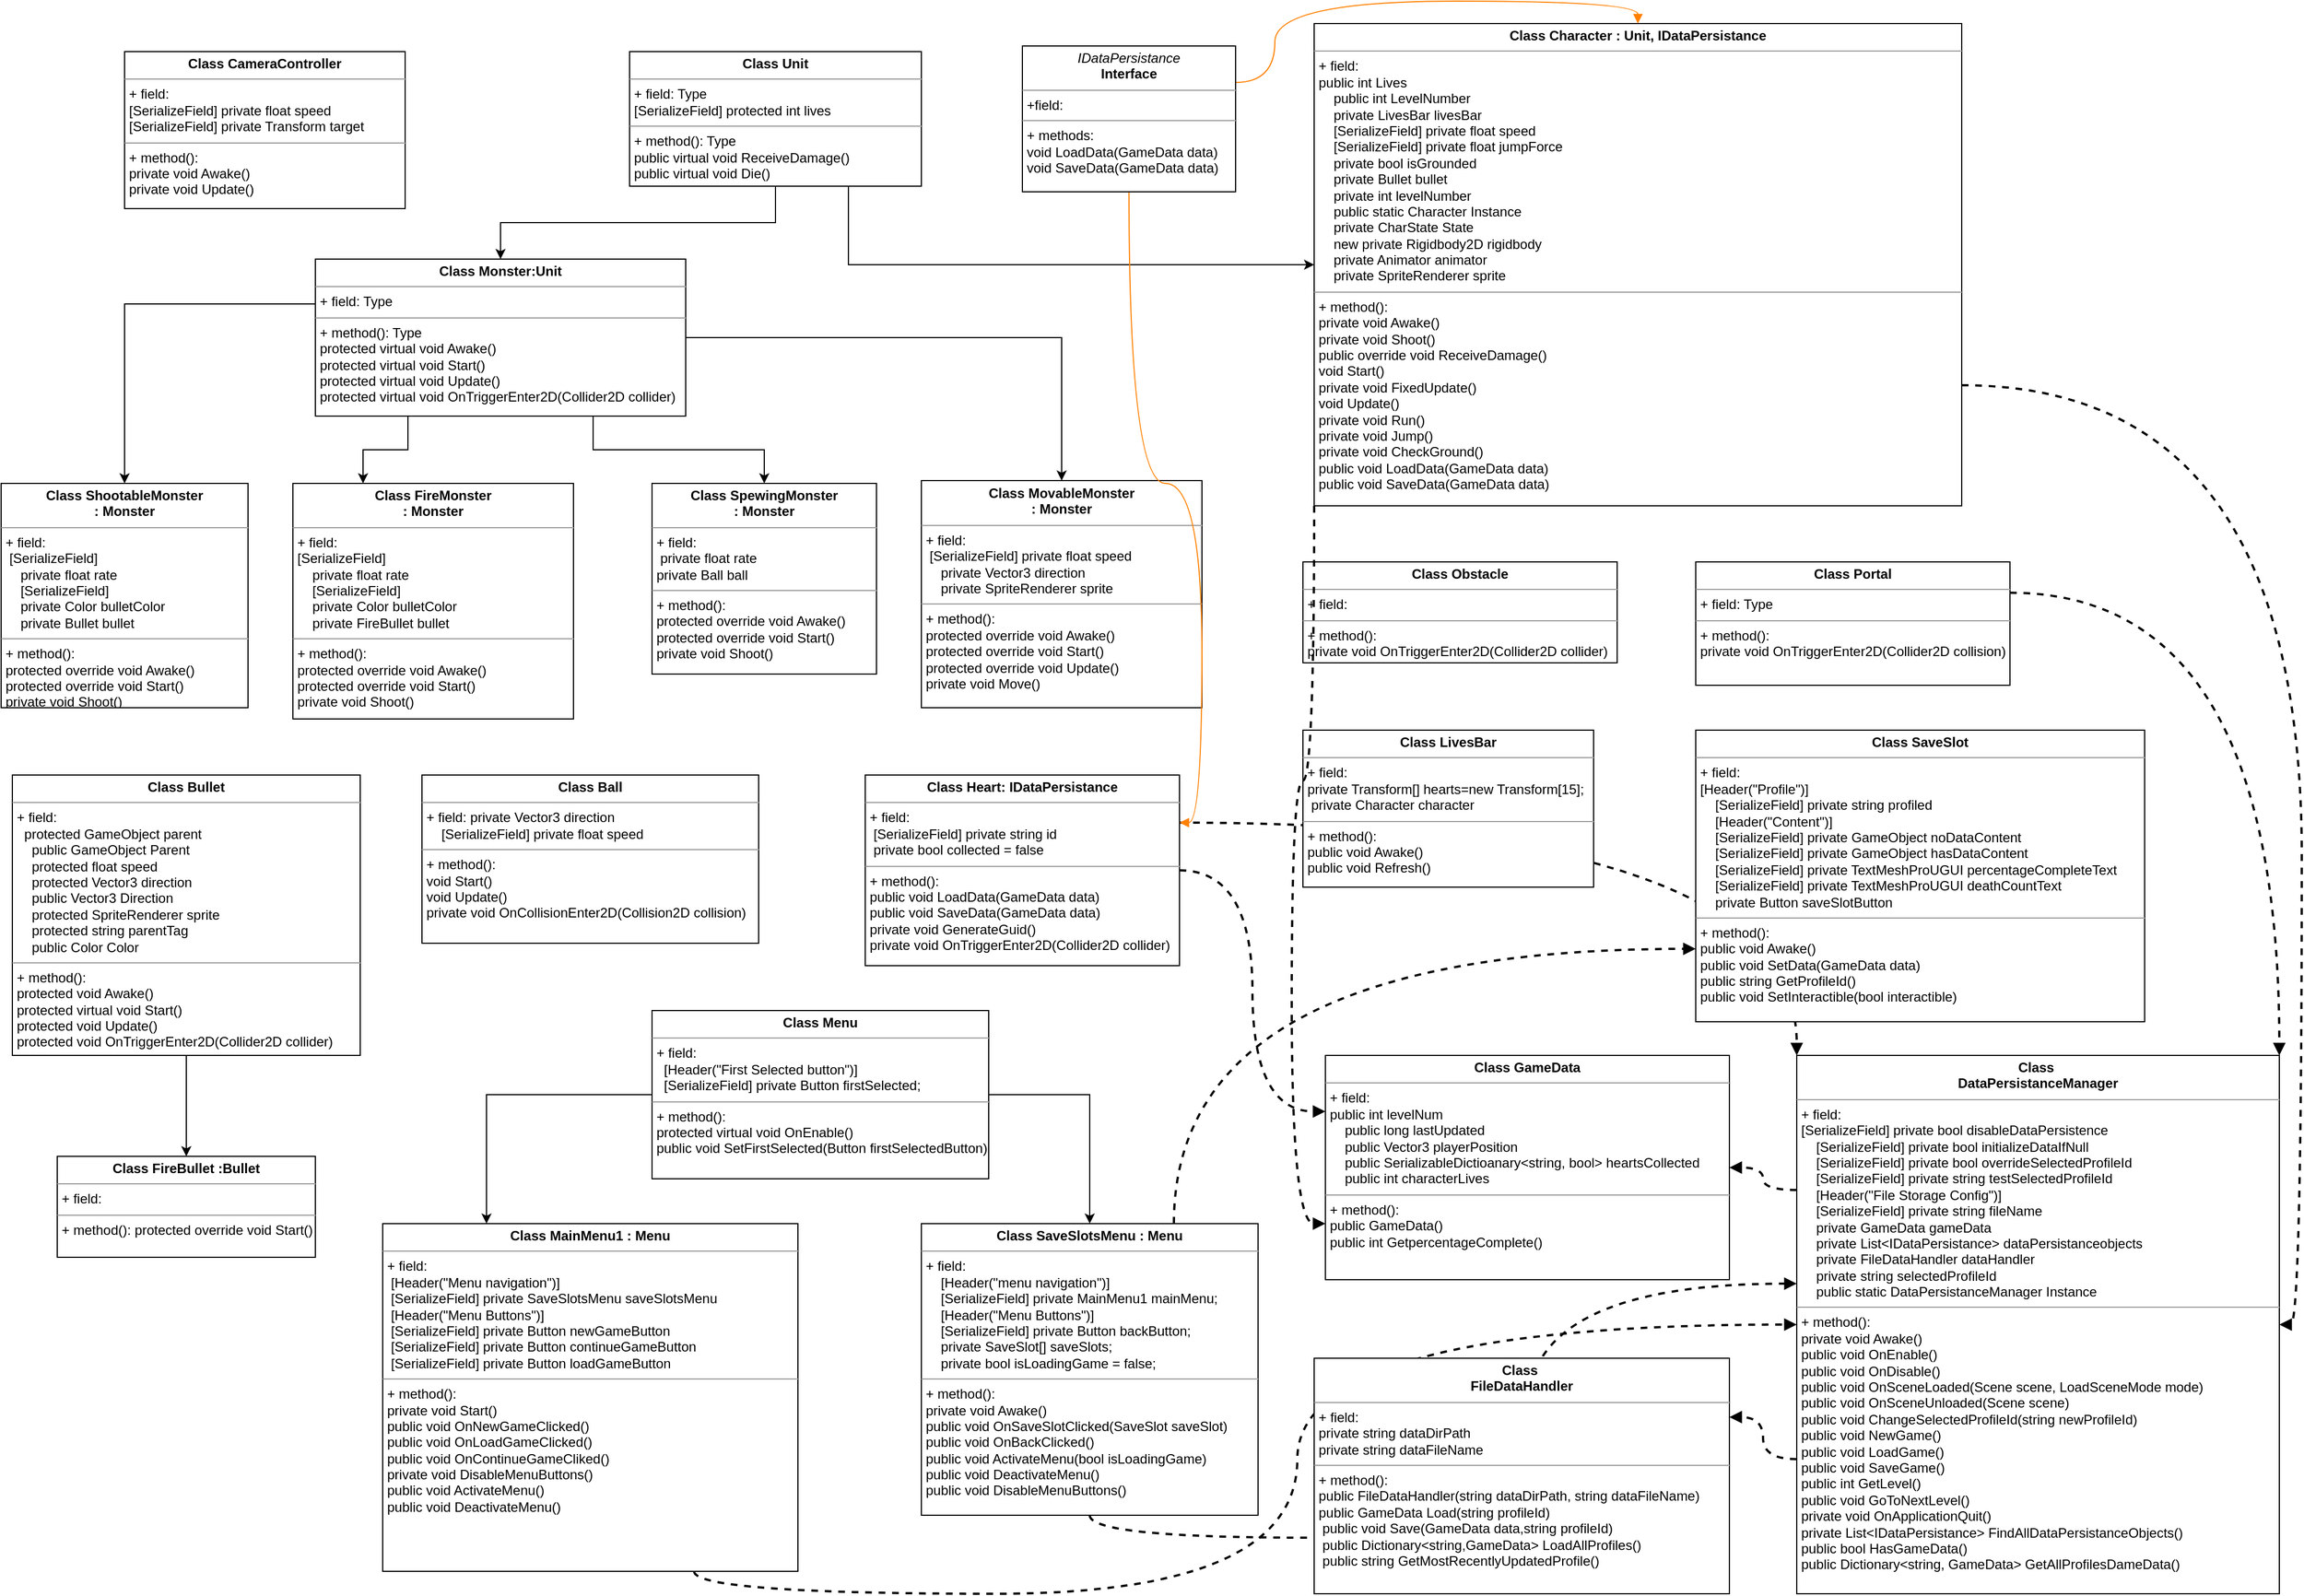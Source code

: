 <mxfile version="20.8.16" type="device"><diagram id="C5RBs43oDa-KdzZeNtuy" name="Page-1"><mxGraphModel dx="838" dy="2143" grid="1" gridSize="10" guides="1" tooltips="1" connect="1" arrows="1" fold="1" page="1" pageScale="1" pageWidth="827" pageHeight="1169" math="0" shadow="0"><root><mxCell id="WIyWlLk6GJQsqaUBKTNV-0"/><mxCell id="WIyWlLk6GJQsqaUBKTNV-1" parent="WIyWlLk6GJQsqaUBKTNV-0"/><mxCell id="Vuwq4Lh8vXnAzN6mKC-e-53" style="edgeStyle=orthogonalEdgeStyle;rounded=0;orthogonalLoop=1;jettySize=auto;html=1;exitX=0;exitY=0.25;exitDx=0;exitDy=0;entryX=0.5;entryY=0;entryDx=0;entryDy=0;" parent="WIyWlLk6GJQsqaUBKTNV-1" source="Vuwq4Lh8vXnAzN6mKC-e-15" target="Vuwq4Lh8vXnAzN6mKC-e-21" edge="1"><mxGeometry relative="1" as="geometry"><Array as="points"><mxPoint x="280" y="130"/><mxPoint x="110" y="130"/></Array></mxGeometry></mxCell><mxCell id="Vuwq4Lh8vXnAzN6mKC-e-56" style="edgeStyle=orthogonalEdgeStyle;rounded=0;orthogonalLoop=1;jettySize=auto;html=1;exitX=1;exitY=0.5;exitDx=0;exitDy=0;entryX=0.5;entryY=0;entryDx=0;entryDy=0;" parent="WIyWlLk6GJQsqaUBKTNV-1" source="Vuwq4Lh8vXnAzN6mKC-e-15" target="Vuwq4Lh8vXnAzN6mKC-e-23" edge="1"><mxGeometry relative="1" as="geometry"/></mxCell><mxCell id="Vuwq4Lh8vXnAzN6mKC-e-64" style="edgeStyle=orthogonalEdgeStyle;rounded=0;orthogonalLoop=1;jettySize=auto;html=1;exitX=0.25;exitY=1;exitDx=0;exitDy=0;entryX=0.25;entryY=0;entryDx=0;entryDy=0;" parent="WIyWlLk6GJQsqaUBKTNV-1" source="Vuwq4Lh8vXnAzN6mKC-e-15" target="Vuwq4Lh8vXnAzN6mKC-e-24" edge="1"><mxGeometry relative="1" as="geometry"/></mxCell><mxCell id="LYKIImGe-5-6Ghc_xvMj-3" style="edgeStyle=orthogonalEdgeStyle;rounded=0;orthogonalLoop=1;jettySize=auto;html=1;exitX=0.75;exitY=1;exitDx=0;exitDy=0;" parent="WIyWlLk6GJQsqaUBKTNV-1" source="Vuwq4Lh8vXnAzN6mKC-e-15" target="Vuwq4Lh8vXnAzN6mKC-e-22" edge="1"><mxGeometry relative="1" as="geometry"/></mxCell><mxCell id="Vuwq4Lh8vXnAzN6mKC-e-15" value="&lt;p style=&quot;margin:0px;margin-top:4px;text-align:center;&quot;&gt;&lt;b&gt;Class Monster:Unit&lt;/b&gt;&lt;/p&gt;&lt;hr size=&quot;1&quot;&gt;&lt;p style=&quot;margin:0px;margin-left:4px;&quot;&gt;+ field: Type&lt;/p&gt;&lt;hr size=&quot;1&quot;&gt;&lt;p style=&quot;margin:0px;margin-left:4px;&quot;&gt;+ method(): Type&lt;/p&gt;&lt;p style=&quot;margin:0px;margin-left:4px;&quot;&gt;protected virtual void Awake()&lt;/p&gt;&lt;p style=&quot;margin:0px;margin-left:4px;&quot;&gt;protected virtual void Start()&lt;br&gt;&lt;/p&gt;&lt;p style=&quot;margin:0px;margin-left:4px;&quot;&gt;protected virtual void Update()&lt;br&gt;&lt;/p&gt;&lt;p style=&quot;margin:0px;margin-left:4px;&quot;&gt;protected virtual void OnTriggerEnter2D(Collider2D collider)&lt;br&gt;&lt;/p&gt;&lt;p style=&quot;margin:0px;margin-left:4px;&quot;&gt;&lt;br&gt;&lt;/p&gt;" style="verticalAlign=top;align=left;overflow=fill;fontSize=12;fontFamily=Helvetica;html=1;rounded=0;glass=0;sketch=0;" parent="WIyWlLk6GJQsqaUBKTNV-1" vertex="1"><mxGeometry x="280" y="90" width="330" height="140" as="geometry"/></mxCell><mxCell id="Vuwq4Lh8vXnAzN6mKC-e-49" style="edgeStyle=orthogonalEdgeStyle;rounded=0;orthogonalLoop=1;jettySize=auto;html=1;exitX=0.5;exitY=1;exitDx=0;exitDy=0;entryX=0.5;entryY=0;entryDx=0;entryDy=0;" parent="WIyWlLk6GJQsqaUBKTNV-1" source="Vuwq4Lh8vXnAzN6mKC-e-20" target="Vuwq4Lh8vXnAzN6mKC-e-15" edge="1"><mxGeometry relative="1" as="geometry"/></mxCell><mxCell id="Vuwq4Lh8vXnAzN6mKC-e-66" style="edgeStyle=orthogonalEdgeStyle;rounded=0;orthogonalLoop=1;jettySize=auto;html=1;exitX=0.75;exitY=1;exitDx=0;exitDy=0;entryX=0;entryY=0.5;entryDx=0;entryDy=0;" parent="WIyWlLk6GJQsqaUBKTNV-1" source="Vuwq4Lh8vXnAzN6mKC-e-20" target="Vuwq4Lh8vXnAzN6mKC-e-32" edge="1"><mxGeometry relative="1" as="geometry"/></mxCell><mxCell id="Vuwq4Lh8vXnAzN6mKC-e-20" value="&lt;p style=&quot;margin:0px;margin-top:4px;text-align:center;&quot;&gt;&lt;b&gt;Class Unit&lt;/b&gt;&lt;/p&gt;&lt;hr size=&quot;1&quot;&gt;&lt;p style=&quot;margin:0px;margin-left:4px;&quot;&gt;+ field: Type&lt;/p&gt;&lt;p style=&quot;margin:0px;margin-left:4px;&quot;&gt;[SerializeField] protected int lives&lt;br&gt;&lt;/p&gt;&lt;hr size=&quot;1&quot;&gt;&lt;p style=&quot;margin:0px;margin-left:4px;&quot;&gt;+ method(): Type&lt;/p&gt;&lt;p style=&quot;margin:0px;margin-left:4px;&quot;&gt;public virtual void ReceiveDamage()&lt;br&gt;&lt;/p&gt;&lt;p style=&quot;margin:0px;margin-left:4px;&quot;&gt;public virtual void Die()&lt;br&gt;&lt;/p&gt;" style="verticalAlign=top;align=left;overflow=fill;fontSize=12;fontFamily=Helvetica;html=1;rounded=0;glass=0;sketch=0;" parent="WIyWlLk6GJQsqaUBKTNV-1" vertex="1"><mxGeometry x="560" y="-95" width="260" height="120" as="geometry"/></mxCell><mxCell id="Vuwq4Lh8vXnAzN6mKC-e-21" value="&lt;p style=&quot;margin:0px;margin-top:4px;text-align:center;&quot;&gt;&lt;b&gt;Class ShootableMonster&lt;/b&gt;&lt;/p&gt;&lt;div style=&quot;text-align: center;&quot;&gt;&lt;b&gt;: Monster&lt;/b&gt;&lt;/div&gt;&lt;hr size=&quot;1&quot;&gt;&lt;p style=&quot;margin:0px;margin-left:4px;&quot;&gt;+ field:&lt;/p&gt;&lt;p style=&quot;margin:0px;margin-left:4px;&quot;&gt;&amp;nbsp;[SerializeField]&lt;/p&gt;&lt;p style=&quot;margin:0px;margin-left:4px;&quot;&gt;&amp;nbsp; &amp;nbsp; private float rate&lt;/p&gt;&lt;p style=&quot;margin:0px;margin-left:4px;&quot;&gt;&amp;nbsp; &amp;nbsp; [SerializeField]&lt;/p&gt;&lt;p style=&quot;margin:0px;margin-left:4px;&quot;&gt;&amp;nbsp; &amp;nbsp; private Color bulletColor&lt;/p&gt;&lt;p style=&quot;margin:0px;margin-left:4px;&quot;&gt;&amp;nbsp; &amp;nbsp; private Bullet bullet&lt;/p&gt;&lt;hr size=&quot;1&quot;&gt;&lt;p style=&quot;margin:0px;margin-left:4px;&quot;&gt;+ method():&amp;nbsp;&lt;/p&gt;&lt;p style=&quot;margin:0px;margin-left:4px;&quot;&gt;protected override void Awake()&lt;br&gt;&lt;/p&gt;&lt;p style=&quot;margin:0px;margin-left:4px;&quot;&gt;protected override void Start()&lt;br&gt;&lt;/p&gt;&lt;p style=&quot;margin:0px;margin-left:4px;&quot;&gt;private void Shoot()&lt;br&gt;&lt;/p&gt;" style="verticalAlign=top;align=left;overflow=fill;fontSize=12;fontFamily=Helvetica;html=1;rounded=0;glass=0;sketch=0;" parent="WIyWlLk6GJQsqaUBKTNV-1" vertex="1"><mxGeometry y="290" width="220" height="200" as="geometry"/></mxCell><mxCell id="Vuwq4Lh8vXnAzN6mKC-e-22" value="&lt;p style=&quot;margin:0px;margin-top:4px;text-align:center;&quot;&gt;&lt;b&gt;Class SpewingMonster&lt;/b&gt;&lt;/p&gt;&lt;div style=&quot;text-align: center;&quot;&gt;&lt;b&gt;: Monster&lt;/b&gt;&lt;/div&gt;&lt;hr size=&quot;1&quot;&gt;&lt;p style=&quot;margin:0px;margin-left:4px;&quot;&gt;+ field:&lt;/p&gt;&lt;p style=&quot;margin:0px;margin-left:4px;&quot;&gt;&amp;nbsp;private float rate&lt;/p&gt;&lt;p style=&quot;margin:0px;margin-left:4px;&quot;&gt;private Ball ball&lt;br&gt;&lt;/p&gt;&lt;hr size=&quot;1&quot;&gt;&lt;p style=&quot;margin:0px;margin-left:4px;&quot;&gt;+ method():&lt;/p&gt;&lt;p style=&quot;margin:0px;margin-left:4px;&quot;&gt;protected override void Awake()&lt;br&gt;&lt;/p&gt;&lt;p style=&quot;margin:0px;margin-left:4px;&quot;&gt;protected override void Start()&lt;br&gt;&lt;/p&gt;&lt;p style=&quot;margin:0px;margin-left:4px;&quot;&gt;private void Shoot()&lt;br&gt;&lt;/p&gt;" style="verticalAlign=top;align=left;overflow=fill;fontSize=12;fontFamily=Helvetica;html=1;rounded=0;glass=0;sketch=0;" parent="WIyWlLk6GJQsqaUBKTNV-1" vertex="1"><mxGeometry x="580" y="290" width="200" height="170" as="geometry"/></mxCell><mxCell id="Vuwq4Lh8vXnAzN6mKC-e-23" value="&lt;p style=&quot;margin:0px;margin-top:4px;text-align:center;&quot;&gt;&lt;b&gt;Class MovableMonster&lt;/b&gt;&lt;/p&gt;&lt;div style=&quot;text-align: center;&quot;&gt;&lt;b&gt;: Monster&lt;/b&gt;&lt;/div&gt;&lt;hr size=&quot;1&quot;&gt;&lt;p style=&quot;margin:0px;margin-left:4px;&quot;&gt;+ field:&lt;/p&gt;&lt;p style=&quot;margin:0px;margin-left:4px;&quot;&gt;&amp;nbsp;[SerializeField] private float speed&amp;nbsp;&lt;/p&gt;&lt;p style=&quot;margin:0px;margin-left:4px;&quot;&gt;&amp;nbsp; &amp;nbsp; private Vector3 direction&lt;/p&gt;&lt;p style=&quot;margin:0px;margin-left:4px;&quot;&gt;&amp;nbsp; &amp;nbsp; private SpriteRenderer sprite&lt;/p&gt;&lt;hr size=&quot;1&quot;&gt;&lt;p style=&quot;margin:0px;margin-left:4px;&quot;&gt;+ method():&amp;nbsp;&lt;/p&gt;&lt;p style=&quot;margin:0px;margin-left:4px;&quot;&gt;protected override void Awake()&lt;/p&gt;&lt;p style=&quot;margin:0px;margin-left:4px;&quot;&gt;protected override void Start()&lt;br&gt;&lt;/p&gt;&lt;p style=&quot;margin:0px;margin-left:4px;&quot;&gt;protected override void Update()&lt;br&gt;&lt;/p&gt;&lt;p style=&quot;margin:0px;margin-left:4px;&quot;&gt;private void Move()&lt;br&gt;&lt;/p&gt;" style="verticalAlign=top;align=left;overflow=fill;fontSize=12;fontFamily=Helvetica;html=1;rounded=0;glass=0;sketch=0;" parent="WIyWlLk6GJQsqaUBKTNV-1" vertex="1"><mxGeometry x="820" y="287.5" width="250" height="202.5" as="geometry"/></mxCell><mxCell id="Vuwq4Lh8vXnAzN6mKC-e-24" value="&lt;p style=&quot;margin:0px;margin-top:4px;text-align:center;&quot;&gt;&lt;b&gt;Class FireMonster&lt;/b&gt;&lt;/p&gt;&lt;div style=&quot;text-align: center;&quot;&gt;&lt;b&gt;: Monster&lt;/b&gt;&lt;/div&gt;&lt;hr size=&quot;1&quot;&gt;&lt;p style=&quot;margin:0px;margin-left:4px;&quot;&gt;+ field:&lt;/p&gt;&lt;p style=&quot;margin:0px;margin-left:4px;&quot;&gt;[SerializeField]&lt;/p&gt;&lt;p style=&quot;margin:0px;margin-left:4px;&quot;&gt;&amp;nbsp; &amp;nbsp; private float rate&lt;/p&gt;&lt;p style=&quot;margin:0px;margin-left:4px;&quot;&gt;&amp;nbsp; &amp;nbsp; [SerializeField]&lt;/p&gt;&lt;p style=&quot;margin:0px;margin-left:4px;&quot;&gt;&amp;nbsp; &amp;nbsp; private Color bulletColor&lt;/p&gt;&lt;p style=&quot;margin:0px;margin-left:4px;&quot;&gt;&amp;nbsp; &amp;nbsp; private FireBullet bullet&lt;/p&gt;&lt;hr size=&quot;1&quot;&gt;&lt;p style=&quot;margin:0px;margin-left:4px;&quot;&gt;+ method():&lt;/p&gt;&lt;p style=&quot;margin:0px;margin-left:4px;&quot;&gt;protected override void Awake()&lt;br&gt;&lt;/p&gt;&lt;p style=&quot;margin:0px;margin-left:4px;&quot;&gt;protected override void Start()&lt;br&gt;&lt;/p&gt;&lt;p style=&quot;margin:0px;margin-left:4px;&quot;&gt;private void Shoot()&lt;br&gt;&lt;/p&gt;" style="verticalAlign=top;align=left;overflow=fill;fontSize=12;fontFamily=Helvetica;html=1;rounded=0;glass=0;sketch=0;" parent="WIyWlLk6GJQsqaUBKTNV-1" vertex="1"><mxGeometry x="260" y="290" width="250" height="210" as="geometry"/></mxCell><mxCell id="Vuwq4Lh8vXnAzN6mKC-e-58" style="edgeStyle=orthogonalEdgeStyle;rounded=0;orthogonalLoop=1;jettySize=auto;html=1;exitX=0.5;exitY=1;exitDx=0;exitDy=0;" parent="WIyWlLk6GJQsqaUBKTNV-1" source="Vuwq4Lh8vXnAzN6mKC-e-25" target="Vuwq4Lh8vXnAzN6mKC-e-26" edge="1"><mxGeometry relative="1" as="geometry"/></mxCell><mxCell id="Vuwq4Lh8vXnAzN6mKC-e-25" value="&lt;p style=&quot;margin:0px;margin-top:4px;text-align:center;&quot;&gt;&lt;b&gt;Class Bullet&lt;/b&gt;&lt;/p&gt;&lt;hr size=&quot;1&quot;&gt;&lt;p style=&quot;margin:0px;margin-left:4px;&quot;&gt;+ field:&lt;/p&gt;&lt;p style=&quot;margin:0px;margin-left:4px;&quot;&gt;&amp;nbsp; protected GameObject parent&lt;/p&gt;&lt;p style=&quot;margin:0px;margin-left:4px;&quot;&gt;&amp;nbsp; &amp;nbsp; public GameObject Parent&amp;nbsp;&lt;/p&gt;&lt;p style=&quot;margin:0px;margin-left:4px;&quot;&gt;&amp;nbsp; &amp;nbsp; protected float speed&lt;/p&gt;&lt;p style=&quot;margin:0px;margin-left:4px;&quot;&gt;&amp;nbsp; &amp;nbsp; protected Vector3 direction&lt;/p&gt;&lt;p style=&quot;margin:0px;margin-left:4px;&quot;&gt;&amp;nbsp; &amp;nbsp; public Vector3 Direction&amp;nbsp;&lt;/p&gt;&lt;p style=&quot;margin:0px;margin-left:4px;&quot;&gt;&amp;nbsp; &amp;nbsp; protected SpriteRenderer sprite&lt;/p&gt;&lt;p style=&quot;margin:0px;margin-left:4px;&quot;&gt;&amp;nbsp; &amp;nbsp; protected string parentTag&lt;/p&gt;&lt;p style=&quot;margin:0px;margin-left:4px;&quot;&gt;&amp;nbsp; &amp;nbsp; public Color Color&lt;br&gt;&lt;/p&gt;&lt;hr size=&quot;1&quot;&gt;&lt;p style=&quot;margin:0px;margin-left:4px;&quot;&gt;+ method():&lt;/p&gt;&lt;p style=&quot;margin:0px;margin-left:4px;&quot;&gt;protected void Awake()&lt;br&gt;&lt;/p&gt;&lt;p style=&quot;margin:0px;margin-left:4px;&quot;&gt;protected virtual void Start()&lt;br&gt;&lt;/p&gt;&lt;p style=&quot;margin:0px;margin-left:4px;&quot;&gt;protected void Update()&lt;br&gt;&lt;/p&gt;&lt;p style=&quot;margin:0px;margin-left:4px;&quot;&gt;protected void OnTriggerEnter2D(Collider2D collider)&lt;br&gt;&lt;/p&gt;" style="verticalAlign=top;align=left;overflow=fill;fontSize=12;fontFamily=Helvetica;html=1;rounded=0;glass=0;sketch=0;" parent="WIyWlLk6GJQsqaUBKTNV-1" vertex="1"><mxGeometry x="10" y="550" width="310" height="250" as="geometry"/></mxCell><mxCell id="Vuwq4Lh8vXnAzN6mKC-e-26" value="&lt;p style=&quot;margin:0px;margin-top:4px;text-align:center;&quot;&gt;&lt;b&gt;Class FireBullet :Bullet&lt;/b&gt;&lt;/p&gt;&lt;hr size=&quot;1&quot;&gt;&lt;p style=&quot;margin:0px;margin-left:4px;&quot;&gt;+ field:&lt;/p&gt;&lt;hr size=&quot;1&quot;&gt;&lt;p style=&quot;margin:0px;margin-left:4px;&quot;&gt;+ method():&amp;nbsp;protected override void Start()&lt;/p&gt;" style="verticalAlign=top;align=left;overflow=fill;fontSize=12;fontFamily=Helvetica;html=1;rounded=0;glass=0;sketch=0;" parent="WIyWlLk6GJQsqaUBKTNV-1" vertex="1"><mxGeometry x="50" y="890" width="230" height="90" as="geometry"/></mxCell><mxCell id="Vuwq4Lh8vXnAzN6mKC-e-27" value="&lt;p style=&quot;margin:0px;margin-top:4px;text-align:center;&quot;&gt;&lt;b&gt;Class Ball&lt;/b&gt;&lt;/p&gt;&lt;hr size=&quot;1&quot;&gt;&lt;p style=&quot;margin:0px;margin-left:4px;&quot;&gt;+ field:&amp;nbsp;private Vector3 direction&lt;/p&gt;&lt;p style=&quot;margin:0px;margin-left:4px;&quot;&gt;&amp;nbsp; &amp;nbsp; [SerializeField] private float speed&lt;/p&gt;&lt;hr size=&quot;1&quot;&gt;&lt;p style=&quot;margin:0px;margin-left:4px;&quot;&gt;+ method():&lt;/p&gt;&lt;p style=&quot;margin:0px;margin-left:4px;&quot;&gt;void Start()&lt;br&gt;&lt;/p&gt;&lt;p style=&quot;margin:0px;margin-left:4px;&quot;&gt;void Update()&lt;br&gt;&lt;/p&gt;&lt;p style=&quot;margin:0px;margin-left:4px;&quot;&gt;private void OnCollisionEnter2D(Collision2D collision)&lt;/p&gt;" style="verticalAlign=top;align=left;overflow=fill;fontSize=12;fontFamily=Helvetica;html=1;rounded=0;glass=0;sketch=0;" parent="WIyWlLk6GJQsqaUBKTNV-1" vertex="1"><mxGeometry x="375" y="550" width="300" height="150" as="geometry"/></mxCell><mxCell id="5v9-lXABPM_iM1PFeetu-55" style="edgeStyle=orthogonalEdgeStyle;curved=1;rounded=0;orthogonalLoop=1;jettySize=auto;html=1;exitX=1;exitY=0.25;exitDx=0;exitDy=0;entryX=0;entryY=0;entryDx=0;entryDy=0;dashed=1;strokeColor=#000000;strokeWidth=2;endArrow=block;endFill=1;" parent="WIyWlLk6GJQsqaUBKTNV-1" source="Vuwq4Lh8vXnAzN6mKC-e-28" target="Vuwq4Lh8vXnAzN6mKC-e-44" edge="1"><mxGeometry relative="1" as="geometry"/></mxCell><mxCell id="5v9-lXABPM_iM1PFeetu-59" style="edgeStyle=orthogonalEdgeStyle;curved=1;rounded=0;orthogonalLoop=1;jettySize=auto;html=1;exitX=1;exitY=0.5;exitDx=0;exitDy=0;entryX=0;entryY=0.25;entryDx=0;entryDy=0;dashed=1;strokeColor=#000000;strokeWidth=2;endArrow=block;endFill=1;" parent="WIyWlLk6GJQsqaUBKTNV-1" source="Vuwq4Lh8vXnAzN6mKC-e-28" target="Vuwq4Lh8vXnAzN6mKC-e-39" edge="1"><mxGeometry relative="1" as="geometry"/></mxCell><mxCell id="Vuwq4Lh8vXnAzN6mKC-e-28" value="&lt;p style=&quot;margin:0px;margin-top:4px;text-align:center;&quot;&gt;&lt;b&gt;Class Heart:&amp;nbsp;&lt;/b&gt;&lt;b style=&quot;background-color: initial;&quot;&gt;IDataPersistance&lt;/b&gt;&lt;/p&gt;&lt;hr size=&quot;1&quot;&gt;&lt;p style=&quot;margin:0px;margin-left:4px;&quot;&gt;+ field:&lt;/p&gt;&lt;p style=&quot;margin:0px;margin-left:4px;&quot;&gt;&amp;nbsp;[SerializeField] private string id&lt;/p&gt;&lt;p style=&quot;margin:0px;margin-left:4px;&quot;&gt;&amp;nbsp;private bool collected = false&lt;/p&gt;&lt;hr size=&quot;1&quot;&gt;&lt;p style=&quot;margin:0px;margin-left:4px;&quot;&gt;+ method():&lt;/p&gt;&lt;p style=&quot;margin:0px;margin-left:4px;&quot;&gt;public void LoadData(GameData data)&lt;br&gt;&lt;/p&gt;&lt;p style=&quot;margin:0px;margin-left:4px;&quot;&gt;public void SaveData(GameData data)&lt;br&gt;&lt;/p&gt;&lt;p style=&quot;margin:0px;margin-left:4px;&quot;&gt;private void GenerateGuid()&lt;br&gt;&lt;/p&gt;&lt;p style=&quot;margin:0px;margin-left:4px;&quot;&gt;private void OnTriggerEnter2D(Collider2D collider)&lt;br&gt;&lt;/p&gt;" style="verticalAlign=top;align=left;overflow=fill;fontSize=12;fontFamily=Helvetica;html=1;rounded=0;glass=0;sketch=0;" parent="WIyWlLk6GJQsqaUBKTNV-1" vertex="1"><mxGeometry x="770" y="550" width="280" height="170" as="geometry"/></mxCell><mxCell id="Vuwq4Lh8vXnAzN6mKC-e-29" value="&lt;p style=&quot;margin:0px;margin-top:4px;text-align:center;&quot;&gt;&lt;b&gt;Class LivesBar&lt;/b&gt;&lt;/p&gt;&lt;hr size=&quot;1&quot;&gt;&lt;p style=&quot;margin:0px;margin-left:4px;&quot;&gt;+ field:&amp;nbsp;&lt;/p&gt;&lt;p style=&quot;margin:0px;margin-left:4px;&quot;&gt;private Transform[] hearts=new Transform[15];&lt;/p&gt;&lt;p style=&quot;margin:0px;margin-left:4px;&quot;&gt;&amp;nbsp;private Character character&lt;/p&gt;&lt;hr size=&quot;1&quot;&gt;&lt;p style=&quot;margin:0px;margin-left:4px;&quot;&gt;+ method():&lt;/p&gt;&lt;p style=&quot;margin:0px;margin-left:4px;&quot;&gt;public void Awake()&lt;br&gt;&lt;/p&gt;&lt;p style=&quot;margin:0px;margin-left:4px;&quot;&gt;public void Refresh()&lt;br&gt;&lt;/p&gt;" style="verticalAlign=top;align=left;overflow=fill;fontSize=12;fontFamily=Helvetica;html=1;rounded=0;glass=0;sketch=0;" parent="WIyWlLk6GJQsqaUBKTNV-1" vertex="1"><mxGeometry x="1160" y="510" width="259" height="140" as="geometry"/></mxCell><mxCell id="Vuwq4Lh8vXnAzN6mKC-e-30" value="&lt;p style=&quot;margin:0px;margin-top:4px;text-align:center;&quot;&gt;&lt;b&gt;Class Obstacle&lt;/b&gt;&lt;/p&gt;&lt;hr size=&quot;1&quot;&gt;&lt;p style=&quot;margin:0px;margin-left:4px;&quot;&gt;+ field:&lt;/p&gt;&lt;hr size=&quot;1&quot;&gt;&lt;p style=&quot;margin:0px;margin-left:4px;&quot;&gt;+ method():&amp;nbsp;&lt;/p&gt;&lt;p style=&quot;margin:0px;margin-left:4px;&quot;&gt;private void OnTriggerEnter2D(Collider2D collider)&lt;br&gt;&lt;/p&gt;" style="verticalAlign=top;align=left;overflow=fill;fontSize=12;fontFamily=Helvetica;html=1;rounded=0;glass=0;sketch=0;" parent="WIyWlLk6GJQsqaUBKTNV-1" vertex="1"><mxGeometry x="1160" y="360" width="280" height="90" as="geometry"/></mxCell><mxCell id="5v9-lXABPM_iM1PFeetu-54" style="edgeStyle=orthogonalEdgeStyle;curved=1;rounded=0;orthogonalLoop=1;jettySize=auto;html=1;exitX=1;exitY=0.25;exitDx=0;exitDy=0;entryX=1;entryY=0;entryDx=0;entryDy=0;dashed=1;strokeColor=#000000;strokeWidth=2;endArrow=block;endFill=1;" parent="WIyWlLk6GJQsqaUBKTNV-1" source="Vuwq4Lh8vXnAzN6mKC-e-31" target="Vuwq4Lh8vXnAzN6mKC-e-44" edge="1"><mxGeometry relative="1" as="geometry"/></mxCell><mxCell id="Vuwq4Lh8vXnAzN6mKC-e-31" value="&lt;p style=&quot;margin:0px;margin-top:4px;text-align:center;&quot;&gt;&lt;b&gt;Class Portal&lt;/b&gt;&lt;/p&gt;&lt;hr size=&quot;1&quot;&gt;&lt;p style=&quot;margin:0px;margin-left:4px;&quot;&gt;+ field: Type&lt;/p&gt;&lt;hr size=&quot;1&quot;&gt;&lt;p style=&quot;margin:0px;margin-left:4px;&quot;&gt;+ method():&amp;nbsp;&lt;/p&gt;&lt;p style=&quot;margin:0px;margin-left:4px;&quot;&gt;private void OnTriggerEnter2D(Collider2D collision)&lt;br&gt;&lt;/p&gt;" style="verticalAlign=top;align=left;overflow=fill;fontSize=12;fontFamily=Helvetica;html=1;rounded=0;glass=0;sketch=0;" parent="WIyWlLk6GJQsqaUBKTNV-1" vertex="1"><mxGeometry x="1510" y="360" width="280" height="110" as="geometry"/></mxCell><mxCell id="5v9-lXABPM_iM1PFeetu-61" style="edgeStyle=orthogonalEdgeStyle;curved=1;rounded=0;orthogonalLoop=1;jettySize=auto;html=1;exitX=0;exitY=1;exitDx=0;exitDy=0;entryX=0;entryY=0.75;entryDx=0;entryDy=0;dashed=1;strokeColor=#000000;strokeWidth=2;endArrow=block;endFill=1;" parent="WIyWlLk6GJQsqaUBKTNV-1" source="Vuwq4Lh8vXnAzN6mKC-e-32" target="Vuwq4Lh8vXnAzN6mKC-e-39" edge="1"><mxGeometry relative="1" as="geometry"/></mxCell><mxCell id="5v9-lXABPM_iM1PFeetu-66" style="edgeStyle=orthogonalEdgeStyle;curved=1;rounded=0;orthogonalLoop=1;jettySize=auto;html=1;exitX=1;exitY=0.75;exitDx=0;exitDy=0;entryX=1;entryY=0.5;entryDx=0;entryDy=0;strokeColor=#000000;strokeWidth=2;endArrow=block;endFill=1;dashed=1;" parent="WIyWlLk6GJQsqaUBKTNV-1" source="Vuwq4Lh8vXnAzN6mKC-e-32" target="Vuwq4Lh8vXnAzN6mKC-e-44" edge="1"><mxGeometry relative="1" as="geometry"/></mxCell><mxCell id="Vuwq4Lh8vXnAzN6mKC-e-32" value="&lt;p style=&quot;margin:0px;margin-top:4px;text-align:center;&quot;&gt;&lt;b&gt;Class Character&amp;nbsp;&lt;/b&gt;&lt;b style=&quot;background-color: initial;&quot;&gt;: Unit, IDataPersistance&lt;/b&gt;&lt;/p&gt;&lt;hr size=&quot;1&quot;&gt;&lt;p style=&quot;margin:0px;margin-left:4px;&quot;&gt;+ field:&lt;/p&gt;&lt;p style=&quot;margin:0px;margin-left:4px;&quot;&gt;public int Lives&amp;nbsp;&lt;/p&gt;&lt;p style=&quot;margin:0px;margin-left:4px;&quot;&gt;&amp;nbsp; &amp;nbsp; public int LevelNumber&amp;nbsp;&lt;/p&gt;&lt;p style=&quot;margin:0px;margin-left:4px;&quot;&gt;&amp;nbsp; &amp;nbsp; private LivesBar livesBar&lt;/p&gt;&lt;p style=&quot;margin:0px;margin-left:4px;&quot;&gt;&amp;nbsp; &amp;nbsp; [SerializeField] private float speed&lt;/p&gt;&lt;p style=&quot;margin:0px;margin-left:4px;&quot;&gt;&amp;nbsp; &amp;nbsp; [SerializeField] private float jumpForce&lt;/p&gt;&lt;p style=&quot;margin:0px;margin-left:4px;&quot;&gt;&amp;nbsp; &amp;nbsp; private bool isGrounded&amp;nbsp;&lt;/p&gt;&lt;p style=&quot;margin:0px;margin-left:4px;&quot;&gt;&amp;nbsp; &amp;nbsp; private Bullet bullet&lt;/p&gt;&lt;p style=&quot;margin:0px;margin-left:4px;&quot;&gt;&amp;nbsp; &amp;nbsp; private int levelNumber&lt;/p&gt;&lt;p style=&quot;margin:0px;margin-left:4px;&quot;&gt;&amp;nbsp; &amp;nbsp; public static Character Instance&amp;nbsp;&lt;/p&gt;&lt;p style=&quot;margin:0px;margin-left:4px;&quot;&gt;&amp;nbsp; &amp;nbsp; private CharState State&lt;br&gt;&lt;/p&gt;&lt;p style=&quot;margin:0px;margin-left:4px;&quot;&gt;&amp;nbsp; &amp;nbsp; new private Rigidbody2D rigidbody&lt;/p&gt;&lt;p style=&quot;margin:0px;margin-left:4px;&quot;&gt;&amp;nbsp; &amp;nbsp; private Animator animator&lt;/p&gt;&lt;p style=&quot;margin:0px;margin-left:4px;&quot;&gt;&amp;nbsp; &amp;nbsp; private SpriteRenderer sprite&lt;/p&gt;&lt;hr size=&quot;1&quot;&gt;&lt;p style=&quot;margin:0px;margin-left:4px;&quot;&gt;+ method():&lt;/p&gt;&lt;p style=&quot;margin:0px;margin-left:4px;&quot;&gt;private void Awake()&lt;br&gt;&lt;/p&gt;&lt;p style=&quot;margin:0px;margin-left:4px;&quot;&gt;private void Shoot()&lt;br&gt;&lt;/p&gt;&lt;p style=&quot;margin:0px;margin-left:4px;&quot;&gt;public override void ReceiveDamage()&lt;br&gt;&lt;/p&gt;&lt;p style=&quot;margin:0px;margin-left:4px;&quot;&gt;void Start()&lt;br&gt;&lt;/p&gt;&lt;p style=&quot;margin:0px;margin-left:4px;&quot;&gt;private void FixedUpdate()&lt;br&gt;&lt;/p&gt;&lt;p style=&quot;margin:0px;margin-left:4px;&quot;&gt;void Update()&lt;br&gt;&lt;/p&gt;&lt;p style=&quot;margin:0px;margin-left:4px;&quot;&gt;private void Run()&lt;br&gt;&lt;/p&gt;&lt;p style=&quot;margin:0px;margin-left:4px;&quot;&gt;private void Jump()&lt;br&gt;&lt;/p&gt;&lt;p style=&quot;margin:0px;margin-left:4px;&quot;&gt;private void CheckGround()&lt;br&gt;&lt;/p&gt;&lt;p style=&quot;margin:0px;margin-left:4px;&quot;&gt;public void LoadData(GameData data)&lt;br&gt;&lt;/p&gt;&lt;p style=&quot;margin:0px;margin-left:4px;&quot;&gt;public void SaveData(GameData data)&lt;br&gt;&lt;/p&gt;&lt;p style=&quot;margin:0px;margin-left:4px;&quot;&gt;&lt;br&gt;&lt;/p&gt;" style="verticalAlign=top;align=left;overflow=fill;fontSize=12;fontFamily=Helvetica;html=1;rounded=0;glass=0;sketch=0;" parent="WIyWlLk6GJQsqaUBKTNV-1" vertex="1"><mxGeometry x="1170" y="-120" width="577" height="430" as="geometry"/></mxCell><mxCell id="Vuwq4Lh8vXnAzN6mKC-e-33" value="&lt;p style=&quot;margin:0px;margin-top:4px;text-align:center;&quot;&gt;&lt;b&gt;Class&amp;nbsp;&lt;/b&gt;&lt;b style=&quot;background-color: initial;&quot;&gt;CameraController&lt;/b&gt;&lt;/p&gt;&lt;hr size=&quot;1&quot;&gt;&lt;p style=&quot;margin:0px;margin-left:4px;&quot;&gt;+ field:&amp;nbsp;&lt;/p&gt;&lt;p style=&quot;margin:0px;margin-left:4px;&quot;&gt;[SerializeField] private float speed&lt;/p&gt;&lt;p style=&quot;margin:0px;margin-left:4px;&quot;&gt;[SerializeField] private Transform target&lt;/p&gt;&lt;hr size=&quot;1&quot;&gt;&lt;p style=&quot;margin:0px;margin-left:4px;&quot;&gt;+ method():&amp;nbsp;&lt;/p&gt;&lt;p style=&quot;margin:0px;margin-left:4px;&quot;&gt;private void Awake()&lt;br&gt;&lt;/p&gt;&lt;p style=&quot;margin:0px;margin-left:4px;&quot;&gt;private void Update()&lt;br&gt;&lt;/p&gt;" style="verticalAlign=top;align=left;overflow=fill;fontSize=12;fontFamily=Helvetica;html=1;rounded=0;glass=0;sketch=0;" parent="WIyWlLk6GJQsqaUBKTNV-1" vertex="1"><mxGeometry x="110" y="-95" width="250" height="140" as="geometry"/></mxCell><mxCell id="Vuwq4Lh8vXnAzN6mKC-e-60" style="edgeStyle=orthogonalEdgeStyle;rounded=0;orthogonalLoop=1;jettySize=auto;html=1;exitX=0;exitY=0.5;exitDx=0;exitDy=0;entryX=0.25;entryY=0;entryDx=0;entryDy=0;" parent="WIyWlLk6GJQsqaUBKTNV-1" source="Vuwq4Lh8vXnAzN6mKC-e-34" target="Vuwq4Lh8vXnAzN6mKC-e-35" edge="1"><mxGeometry relative="1" as="geometry"/></mxCell><mxCell id="Vuwq4Lh8vXnAzN6mKC-e-62" style="edgeStyle=orthogonalEdgeStyle;rounded=0;orthogonalLoop=1;jettySize=auto;html=1;exitX=1;exitY=0.5;exitDx=0;exitDy=0;entryX=0.5;entryY=0;entryDx=0;entryDy=0;" parent="WIyWlLk6GJQsqaUBKTNV-1" source="Vuwq4Lh8vXnAzN6mKC-e-34" target="Vuwq4Lh8vXnAzN6mKC-e-36" edge="1"><mxGeometry relative="1" as="geometry"/></mxCell><mxCell id="Vuwq4Lh8vXnAzN6mKC-e-34" value="&lt;p style=&quot;margin:0px;margin-top:4px;text-align:center;&quot;&gt;&lt;b&gt;Class Menu&lt;/b&gt;&lt;/p&gt;&lt;hr size=&quot;1&quot;&gt;&lt;p style=&quot;margin:0px;margin-left:4px;&quot;&gt;+ field:&amp;nbsp;&lt;/p&gt;&lt;p style=&quot;margin:0px;margin-left:4px;&quot;&gt;&amp;nbsp;&amp;nbsp;[Header(&quot;First Selected button&quot;)]&lt;br&gt;&lt;/p&gt;&lt;p style=&quot;margin:0px;margin-left:4px;&quot;&gt;&amp;nbsp; [SerializeField] private Button firstSelected;&lt;/p&gt;&lt;hr size=&quot;1&quot;&gt;&lt;p style=&quot;margin:0px;margin-left:4px;&quot;&gt;+ method():&amp;nbsp;&lt;/p&gt;&lt;p style=&quot;margin:0px;margin-left:4px;&quot;&gt;protected virtual void OnEnable()&lt;br&gt;&lt;/p&gt;&lt;p style=&quot;margin:0px;margin-left:4px;&quot;&gt;public void SetFirstSelected(Button firstSelectedButton)&lt;br&gt;&lt;/p&gt;" style="verticalAlign=top;align=left;overflow=fill;fontSize=12;fontFamily=Helvetica;html=1;rounded=0;glass=0;sketch=0;" parent="WIyWlLk6GJQsqaUBKTNV-1" vertex="1"><mxGeometry x="580" y="760" width="300" height="150" as="geometry"/></mxCell><mxCell id="5v9-lXABPM_iM1PFeetu-68" style="edgeStyle=orthogonalEdgeStyle;curved=1;rounded=0;orthogonalLoop=1;jettySize=auto;html=1;exitX=0.75;exitY=1;exitDx=0;exitDy=0;dashed=1;strokeColor=#000000;strokeWidth=2;endArrow=block;endFill=1;" parent="WIyWlLk6GJQsqaUBKTNV-1" source="Vuwq4Lh8vXnAzN6mKC-e-35" target="Vuwq4Lh8vXnAzN6mKC-e-44" edge="1"><mxGeometry relative="1" as="geometry"/></mxCell><mxCell id="Vuwq4Lh8vXnAzN6mKC-e-35" value="&lt;p style=&quot;margin:0px;margin-top:4px;text-align:center;&quot;&gt;&lt;b&gt;Class&amp;nbsp;&lt;/b&gt;&lt;b style=&quot;background-color: initial;&quot;&gt;MainMenu1 : Menu&lt;/b&gt;&lt;/p&gt;&lt;hr size=&quot;1&quot;&gt;&lt;p style=&quot;margin:0px;margin-left:4px;&quot;&gt;+ field:&amp;nbsp;&lt;/p&gt;&lt;p style=&quot;margin:0px;margin-left:4px;&quot;&gt;&amp;nbsp;[Header(&quot;Menu navigation&quot;)]&lt;/p&gt;&lt;p style=&quot;margin:0px;margin-left:4px;&quot;&gt;&amp;nbsp;[SerializeField] private SaveSlotsMenu saveSlotsMenu&lt;/p&gt;&lt;p style=&quot;margin:0px;margin-left:4px;&quot;&gt;&amp;nbsp;[Header(&quot;Menu Buttons&quot;)]&lt;/p&gt;&lt;p style=&quot;margin:0px;margin-left:4px;&quot;&gt;&amp;nbsp;[SerializeField] private Button newGameButton&lt;/p&gt;&lt;p style=&quot;margin:0px;margin-left:4px;&quot;&gt;&amp;nbsp;[SerializeField] private Button continueGameButton&lt;/p&gt;&lt;p style=&quot;margin:0px;margin-left:4px;&quot;&gt;&amp;nbsp;[SerializeField] private Button loadGameButton&lt;/p&gt;&lt;hr size=&quot;1&quot;&gt;&lt;p style=&quot;margin:0px;margin-left:4px;&quot;&gt;+ method():&lt;/p&gt;&lt;p style=&quot;margin:0px;margin-left:4px;&quot;&gt;private void Start()&lt;br&gt;&lt;/p&gt;&lt;p style=&quot;margin:0px;margin-left:4px;&quot;&gt;public void OnNewGameClicked()&lt;br&gt;&lt;/p&gt;&lt;p style=&quot;margin:0px;margin-left:4px;&quot;&gt;public void OnLoadGameClicked()&lt;br&gt;&lt;/p&gt;&lt;p style=&quot;margin:0px;margin-left:4px;&quot;&gt;public void OnContinueGameCliked()&lt;br&gt;&lt;/p&gt;&lt;p style=&quot;margin:0px;margin-left:4px;&quot;&gt;private void DisableMenuButtons()&lt;br&gt;&lt;/p&gt;&lt;p style=&quot;margin:0px;margin-left:4px;&quot;&gt;public void ActivateMenu()&lt;br&gt;&lt;/p&gt;&lt;p style=&quot;margin:0px;margin-left:4px;&quot;&gt;public void DeactivateMenu()&lt;br&gt;&lt;/p&gt;" style="verticalAlign=top;align=left;overflow=fill;fontSize=12;fontFamily=Helvetica;html=1;rounded=0;glass=0;sketch=0;" parent="WIyWlLk6GJQsqaUBKTNV-1" vertex="1"><mxGeometry x="340" y="950" width="370" height="310" as="geometry"/></mxCell><mxCell id="5v9-lXABPM_iM1PFeetu-69" style="edgeStyle=orthogonalEdgeStyle;curved=1;rounded=0;orthogonalLoop=1;jettySize=auto;html=1;exitX=0.5;exitY=1;exitDx=0;exitDy=0;entryX=0;entryY=0.424;entryDx=0;entryDy=0;entryPerimeter=0;dashed=1;strokeColor=#000000;strokeWidth=2;endArrow=block;endFill=1;" parent="WIyWlLk6GJQsqaUBKTNV-1" source="Vuwq4Lh8vXnAzN6mKC-e-36" target="Vuwq4Lh8vXnAzN6mKC-e-44" edge="1"><mxGeometry relative="1" as="geometry"/></mxCell><mxCell id="5v9-lXABPM_iM1PFeetu-73" style="edgeStyle=orthogonalEdgeStyle;curved=1;rounded=0;orthogonalLoop=1;jettySize=auto;html=1;exitX=0.75;exitY=0;exitDx=0;exitDy=0;entryX=0;entryY=0.75;entryDx=0;entryDy=0;dashed=1;strokeColor=#000000;strokeWidth=2;endArrow=block;endFill=1;" parent="WIyWlLk6GJQsqaUBKTNV-1" source="Vuwq4Lh8vXnAzN6mKC-e-36" target="Vuwq4Lh8vXnAzN6mKC-e-38" edge="1"><mxGeometry relative="1" as="geometry"/></mxCell><mxCell id="Vuwq4Lh8vXnAzN6mKC-e-36" value="&lt;p style=&quot;margin:0px;margin-top:4px;text-align:center;&quot;&gt;&lt;b&gt;Class SaveSlotsMenu : Menu&lt;/b&gt;&lt;br&gt;&lt;/p&gt;&lt;hr size=&quot;1&quot;&gt;&lt;p style=&quot;margin:0px;margin-left:4px;&quot;&gt;+ field:&amp;nbsp;&lt;/p&gt;&lt;p style=&quot;margin:0px;margin-left:4px;&quot;&gt;&amp;nbsp; &amp;nbsp; [Header(&quot;menu navigation&quot;)]&lt;/p&gt;&lt;p style=&quot;margin:0px;margin-left:4px;&quot;&gt;&amp;nbsp; &amp;nbsp; [SerializeField] private MainMenu1 mainMenu;&lt;/p&gt;&lt;p style=&quot;margin:0px;margin-left:4px;&quot;&gt;&amp;nbsp; &amp;nbsp; [Header(&quot;Menu Buttons&quot;)]&lt;/p&gt;&lt;p style=&quot;margin:0px;margin-left:4px;&quot;&gt;&amp;nbsp; &amp;nbsp; [SerializeField] private Button backButton;&lt;/p&gt;&lt;p style=&quot;margin:0px;margin-left:4px;&quot;&gt;&amp;nbsp; &amp;nbsp; private SaveSlot[] saveSlots;&lt;/p&gt;&lt;p style=&quot;margin:0px;margin-left:4px;&quot;&gt;&amp;nbsp; &amp;nbsp; private bool isLoadingGame = false;&lt;/p&gt;&lt;hr size=&quot;1&quot;&gt;&lt;p style=&quot;margin:0px;margin-left:4px;&quot;&gt;+ method():&lt;/p&gt;&lt;p style=&quot;margin:0px;margin-left:4px;&quot;&gt;private void Awake()&lt;br&gt;&lt;/p&gt;&lt;p style=&quot;margin:0px;margin-left:4px;&quot;&gt;public void OnSaveSlotClicked(SaveSlot saveSlot)&lt;br&gt;&lt;/p&gt;&lt;p style=&quot;margin:0px;margin-left:4px;&quot;&gt;public void OnBackClicked()&lt;br&gt;&lt;/p&gt;&lt;p style=&quot;margin:0px;margin-left:4px;&quot;&gt;public void ActivateMenu(bool isLoadingGame)&lt;br&gt;&lt;/p&gt;&lt;p style=&quot;margin:0px;margin-left:4px;&quot;&gt;public void DeactivateMenu()&lt;br&gt;&lt;/p&gt;&lt;p style=&quot;margin:0px;margin-left:4px;&quot;&gt;public void DisableMenuButtons()&lt;br&gt;&lt;/p&gt;" style="verticalAlign=top;align=left;overflow=fill;fontSize=12;fontFamily=Helvetica;html=1;rounded=0;glass=0;sketch=0;" parent="WIyWlLk6GJQsqaUBKTNV-1" vertex="1"><mxGeometry x="820" y="950" width="300" height="260" as="geometry"/></mxCell><mxCell id="Vuwq4Lh8vXnAzN6mKC-e-38" value="&lt;p style=&quot;margin:0px;margin-top:4px;text-align:center;&quot;&gt;&lt;b&gt;Class SaveSlot&lt;/b&gt;&lt;/p&gt;&lt;hr size=&quot;1&quot;&gt;&lt;p style=&quot;margin:0px;margin-left:4px;&quot;&gt;+ field:&lt;/p&gt;&lt;p style=&quot;margin:0px;margin-left:4px;&quot;&gt;[Header(&quot;Profile&quot;)]&lt;/p&gt;&lt;p style=&quot;margin:0px;margin-left:4px;&quot;&gt;&amp;nbsp; &amp;nbsp; [SerializeField] private string profiled&lt;/p&gt;&lt;p style=&quot;margin:0px;margin-left:4px;&quot;&gt;&amp;nbsp; &amp;nbsp; [Header(&quot;Content&quot;)]&lt;/p&gt;&lt;p style=&quot;margin:0px;margin-left:4px;&quot;&gt;&amp;nbsp; &amp;nbsp; [SerializeField] private GameObject noDataContent&lt;/p&gt;&lt;p style=&quot;margin:0px;margin-left:4px;&quot;&gt;&amp;nbsp; &amp;nbsp; [SerializeField] private GameObject hasDataContent&lt;/p&gt;&lt;p style=&quot;margin:0px;margin-left:4px;&quot;&gt;&amp;nbsp; &amp;nbsp; [SerializeField] private TextMeshProUGUI percentageCompleteText&lt;/p&gt;&lt;p style=&quot;margin:0px;margin-left:4px;&quot;&gt;&amp;nbsp; &amp;nbsp; [SerializeField] private TextMeshProUGUI deathCountText&lt;/p&gt;&lt;p style=&quot;margin:0px;margin-left:4px;&quot;&gt;&amp;nbsp; &amp;nbsp; private Button saveSlotButton&lt;br&gt;&lt;/p&gt;&lt;hr size=&quot;1&quot;&gt;&lt;p style=&quot;margin:0px;margin-left:4px;&quot;&gt;+ method():&amp;nbsp;&lt;/p&gt;&lt;p style=&quot;margin:0px;margin-left:4px;&quot;&gt;public void Awake()&lt;br&gt;&lt;/p&gt;&lt;p style=&quot;margin:0px;margin-left:4px;&quot;&gt;public void SetData(GameData data)&lt;br&gt;&lt;/p&gt;&lt;p style=&quot;margin:0px;margin-left:4px;&quot;&gt;public string GetProfileId()&lt;br&gt;&lt;/p&gt;&lt;p style=&quot;margin:0px;margin-left:4px;&quot;&gt;public void SetInteractible(bool interactible)&lt;br&gt;&lt;/p&gt;" style="verticalAlign=top;align=left;overflow=fill;fontSize=12;fontFamily=Helvetica;html=1;rounded=0;glass=0;sketch=0;" parent="WIyWlLk6GJQsqaUBKTNV-1" vertex="1"><mxGeometry x="1510" y="510" width="400" height="260" as="geometry"/></mxCell><mxCell id="Vuwq4Lh8vXnAzN6mKC-e-39" value="&lt;p style=&quot;margin:0px;margin-top:4px;text-align:center;&quot;&gt;&lt;b&gt;Class GameData&lt;/b&gt;&lt;/p&gt;&lt;hr size=&quot;1&quot;&gt;&lt;p style=&quot;margin:0px;margin-left:4px;&quot;&gt;+ field:&lt;/p&gt;&lt;p style=&quot;margin:0px;margin-left:4px;&quot;&gt;public int levelNum&lt;/p&gt;&lt;p style=&quot;margin:0px;margin-left:4px;&quot;&gt;&amp;nbsp; &amp;nbsp; public long lastUpdated&lt;/p&gt;&lt;p style=&quot;margin:0px;margin-left:4px;&quot;&gt;&amp;nbsp; &amp;nbsp; public Vector3 playerPosition&lt;/p&gt;&lt;p style=&quot;margin:0px;margin-left:4px;&quot;&gt;&amp;nbsp; &amp;nbsp; public SerializableDictioanary&amp;lt;string, bool&amp;gt; heartsCollected&lt;/p&gt;&lt;p style=&quot;margin:0px;margin-left:4px;&quot;&gt;&amp;nbsp; &amp;nbsp; public int characterLives&lt;/p&gt;&lt;hr size=&quot;1&quot;&gt;&lt;p style=&quot;margin:0px;margin-left:4px;&quot;&gt;+ method():&lt;/p&gt;&lt;p style=&quot;margin:0px;margin-left:4px;&quot;&gt;public GameData()&lt;br&gt;&lt;/p&gt;&lt;p style=&quot;margin:0px;margin-left:4px;&quot;&gt;public int GetpercentageComplete()&lt;br&gt;&lt;/p&gt;" style="verticalAlign=top;align=left;overflow=fill;fontSize=12;fontFamily=Helvetica;html=1;rounded=0;glass=0;sketch=0;" parent="WIyWlLk6GJQsqaUBKTNV-1" vertex="1"><mxGeometry x="1180" y="800" width="360" height="200" as="geometry"/></mxCell><mxCell id="5v9-lXABPM_iM1PFeetu-57" style="edgeStyle=orthogonalEdgeStyle;curved=1;rounded=0;orthogonalLoop=1;jettySize=auto;html=1;exitX=0;exitY=0.75;exitDx=0;exitDy=0;entryX=1;entryY=0.25;entryDx=0;entryDy=0;dashed=1;strokeColor=#000000;strokeWidth=2;endArrow=block;endFill=1;" parent="WIyWlLk6GJQsqaUBKTNV-1" source="Vuwq4Lh8vXnAzN6mKC-e-44" target="Vuwq4Lh8vXnAzN6mKC-e-45" edge="1"><mxGeometry relative="1" as="geometry"/></mxCell><mxCell id="5v9-lXABPM_iM1PFeetu-58" style="edgeStyle=orthogonalEdgeStyle;curved=1;rounded=0;orthogonalLoop=1;jettySize=auto;html=1;exitX=0;exitY=0.25;exitDx=0;exitDy=0;dashed=1;strokeColor=#000000;strokeWidth=2;endArrow=block;endFill=1;" parent="WIyWlLk6GJQsqaUBKTNV-1" source="Vuwq4Lh8vXnAzN6mKC-e-44" target="Vuwq4Lh8vXnAzN6mKC-e-39" edge="1"><mxGeometry relative="1" as="geometry"/></mxCell><mxCell id="Vuwq4Lh8vXnAzN6mKC-e-44" value="&lt;p style=&quot;margin:0px;margin-top:4px;text-align:center;&quot;&gt;&lt;b&gt;Class&amp;nbsp;&lt;/b&gt;&lt;/p&gt;&lt;div style=&quot;text-align: center;&quot;&gt;&lt;b&gt;DataPersistanceManager&lt;/b&gt;&lt;/div&gt;&lt;hr size=&quot;1&quot;&gt;&lt;p style=&quot;margin:0px;margin-left:4px;&quot;&gt;+ field:&lt;/p&gt;&lt;p style=&quot;margin:0px;margin-left:4px;&quot;&gt;[SerializeField] private bool disableDataPersistence&lt;/p&gt;&lt;p style=&quot;margin:0px;margin-left:4px;&quot;&gt;&amp;nbsp; &amp;nbsp; [SerializeField] private bool initializeDataIfNull&lt;/p&gt;&lt;p style=&quot;margin:0px;margin-left:4px;&quot;&gt;&amp;nbsp; &amp;nbsp; [SerializeField] private bool overrideSelectedProfileId&lt;/p&gt;&lt;p style=&quot;margin:0px;margin-left:4px;&quot;&gt;&amp;nbsp; &amp;nbsp; [SerializeField] private string testSelectedProfileId&lt;/p&gt;&lt;p style=&quot;margin:0px;margin-left:4px;&quot;&gt;&amp;nbsp; &amp;nbsp; [Header(&quot;File Storage Config&quot;)]&lt;/p&gt;&lt;p style=&quot;margin:0px;margin-left:4px;&quot;&gt;&amp;nbsp; &amp;nbsp; [SerializeField] private string fileName&lt;/p&gt;&lt;p style=&quot;margin:0px;margin-left:4px;&quot;&gt;&amp;nbsp; &amp;nbsp; private GameData gameData&lt;/p&gt;&lt;p style=&quot;margin:0px;margin-left:4px;&quot;&gt;&amp;nbsp; &amp;nbsp; private List&amp;lt;IDataPersistance&amp;gt; dataPersistanceobjects&lt;/p&gt;&lt;p style=&quot;margin:0px;margin-left:4px;&quot;&gt;&amp;nbsp; &amp;nbsp; private FileDataHandler dataHandler&lt;/p&gt;&lt;p style=&quot;margin:0px;margin-left:4px;&quot;&gt;&amp;nbsp; &amp;nbsp; private string selectedProfileId&lt;/p&gt;&lt;p style=&quot;margin:0px;margin-left:4px;&quot;&gt;&amp;nbsp; &amp;nbsp; public static DataPersistanceManager Instance&lt;br&gt;&lt;/p&gt;&lt;hr size=&quot;1&quot;&gt;&lt;p style=&quot;margin:0px;margin-left:4px;&quot;&gt;+ method():&amp;nbsp;&lt;/p&gt;&lt;p style=&quot;margin:0px;margin-left:4px;&quot;&gt;private void Awake()&lt;br&gt;&lt;/p&gt;&lt;p style=&quot;margin:0px;margin-left:4px;&quot;&gt;public void OnEnable()&lt;br&gt;&lt;/p&gt;&lt;p style=&quot;margin:0px;margin-left:4px;&quot;&gt;public void OnDisable()&lt;br&gt;&lt;/p&gt;&lt;p style=&quot;margin:0px;margin-left:4px;&quot;&gt;public void OnSceneLoaded(Scene scene, LoadSceneMode mode)&lt;br&gt;&lt;/p&gt;&lt;p style=&quot;margin:0px;margin-left:4px;&quot;&gt;public void OnSceneUnloaded(Scene scene)&lt;br&gt;&lt;/p&gt;&lt;p style=&quot;margin:0px;margin-left:4px;&quot;&gt;public void ChangeSelectedProfileId(string newProfileId)&lt;br&gt;&lt;/p&gt;&lt;p style=&quot;margin:0px;margin-left:4px;&quot;&gt;public void NewGame()&lt;br&gt;&lt;/p&gt;&lt;p style=&quot;margin:0px;margin-left:4px;&quot;&gt;public void LoadGame()&lt;br&gt;&lt;/p&gt;&lt;p style=&quot;margin:0px;margin-left:4px;&quot;&gt;public void SaveGame()&lt;br&gt;&lt;/p&gt;&lt;p style=&quot;margin:0px;margin-left:4px;&quot;&gt;public int GetLevel()&lt;br&gt;&lt;/p&gt;&lt;p style=&quot;margin:0px;margin-left:4px;&quot;&gt;public void GoToNextLevel()&lt;br&gt;&lt;/p&gt;&lt;p style=&quot;margin:0px;margin-left:4px;&quot;&gt;private void OnApplicationQuit()&lt;br&gt;&lt;/p&gt;&lt;p style=&quot;margin:0px;margin-left:4px;&quot;&gt;private List&amp;lt;IDataPersistance&amp;gt; FindAllDataPersistanceObjects()&lt;br&gt;&lt;/p&gt;&lt;p style=&quot;margin:0px;margin-left:4px;&quot;&gt;public bool HasGameData()&lt;br&gt;&lt;/p&gt;&lt;p style=&quot;margin:0px;margin-left:4px;&quot;&gt;public Dictionary&amp;lt;string, GameData&amp;gt; GetAllProfilesDameData()&lt;br&gt;&lt;/p&gt;" style="verticalAlign=top;align=left;overflow=fill;fontSize=12;fontFamily=Helvetica;html=1;rounded=0;glass=0;sketch=0;" parent="WIyWlLk6GJQsqaUBKTNV-1" vertex="1"><mxGeometry x="1600" y="800" width="430" height="480" as="geometry"/></mxCell><mxCell id="Vuwq4Lh8vXnAzN6mKC-e-45" value="&lt;p style=&quot;margin:0px;margin-top:4px;text-align:center;&quot;&gt;&lt;b&gt;Class&amp;nbsp;&lt;/b&gt;&lt;/p&gt;&lt;div style=&quot;text-align: center;&quot;&gt;&lt;b&gt;FileDataHandler&lt;/b&gt;&lt;/div&gt;&lt;hr size=&quot;1&quot;&gt;&lt;p style=&quot;margin:0px;margin-left:4px;&quot;&gt;+ field:&lt;/p&gt;&lt;p style=&quot;margin:0px;margin-left:4px;&quot;&gt;private string dataDirPath&lt;/p&gt;&lt;p style=&quot;margin:0px;margin-left:4px;&quot;&gt;private string dataFileName&lt;/p&gt;&lt;hr size=&quot;1&quot;&gt;&lt;p style=&quot;margin:0px;margin-left:4px;&quot;&gt;+ method():&lt;/p&gt;&lt;p style=&quot;margin:0px;margin-left:4px;&quot;&gt;public FileDataHandler(string dataDirPath, string dataFileName)&lt;br&gt;&lt;/p&gt;&lt;p style=&quot;margin:0px;margin-left:4px;&quot;&gt;public GameData Load(string profileId)&lt;br&gt;&lt;/p&gt;&lt;p style=&quot;margin:0px;margin-left:4px;&quot;&gt;&amp;nbsp;public void Save(GameData data,string profileId)&lt;br&gt;&lt;/p&gt;&lt;p style=&quot;margin:0px;margin-left:4px;&quot;&gt;&amp;nbsp;public Dictionary&amp;lt;string,GameData&amp;gt; LoadAllProfiles()&lt;br&gt;&lt;/p&gt;&lt;p style=&quot;margin:0px;margin-left:4px;&quot;&gt;&amp;nbsp;public string GetMostRecentlyUpdatedProfile()&lt;br&gt;&lt;/p&gt;" style="verticalAlign=top;align=left;overflow=fill;fontSize=12;fontFamily=Helvetica;html=1;rounded=0;glass=0;sketch=0;" parent="WIyWlLk6GJQsqaUBKTNV-1" vertex="1"><mxGeometry x="1170" y="1070" width="370" height="210" as="geometry"/></mxCell><mxCell id="5v9-lXABPM_iM1PFeetu-63" style="edgeStyle=orthogonalEdgeStyle;curved=1;rounded=0;orthogonalLoop=1;jettySize=auto;html=1;exitX=0.5;exitY=1;exitDx=0;exitDy=0;entryX=1;entryY=0.25;entryDx=0;entryDy=0;strokeColor=#FF8000;strokeWidth=1;endArrow=block;endFill=1;" parent="WIyWlLk6GJQsqaUBKTNV-1" source="Vuwq4Lh8vXnAzN6mKC-e-46" target="Vuwq4Lh8vXnAzN6mKC-e-28" edge="1"><mxGeometry relative="1" as="geometry"/></mxCell><mxCell id="5v9-lXABPM_iM1PFeetu-64" style="edgeStyle=orthogonalEdgeStyle;curved=1;rounded=0;orthogonalLoop=1;jettySize=auto;html=1;exitX=1;exitY=0.25;exitDx=0;exitDy=0;entryX=0.5;entryY=0;entryDx=0;entryDy=0;strokeColor=#FF8000;strokeWidth=1;endArrow=block;endFill=1;" parent="WIyWlLk6GJQsqaUBKTNV-1" source="Vuwq4Lh8vXnAzN6mKC-e-46" target="Vuwq4Lh8vXnAzN6mKC-e-32" edge="1"><mxGeometry relative="1" as="geometry"/></mxCell><mxCell id="Vuwq4Lh8vXnAzN6mKC-e-46" value="&lt;p style=&quot;margin:0px;margin-top:4px;text-align:center;&quot;&gt;&lt;i&gt;IDataPersistance&lt;/i&gt;&lt;br&gt;&lt;b&gt;Interface&lt;/b&gt;&lt;/p&gt;&lt;hr size=&quot;1&quot;&gt;&lt;p style=&quot;margin:0px;margin-left:4px;&quot;&gt;+field:&lt;/p&gt;&lt;hr size=&quot;1&quot;&gt;&lt;p style=&quot;margin:0px;margin-left:4px;&quot;&gt;+ methods:&lt;br&gt;&lt;/p&gt;&lt;p style=&quot;margin:0px;margin-left:4px;&quot;&gt;void LoadData(GameData data)&lt;/p&gt;&lt;p style=&quot;margin:0px;margin-left:4px;&quot;&gt;void SaveData(GameData data)&lt;/p&gt;" style="verticalAlign=top;align=left;overflow=fill;fontSize=12;fontFamily=Helvetica;html=1;rounded=0;glass=0;sketch=0;" parent="WIyWlLk6GJQsqaUBKTNV-1" vertex="1"><mxGeometry x="910" y="-100" width="190" height="130" as="geometry"/></mxCell></root></mxGraphModel></diagram></mxfile>